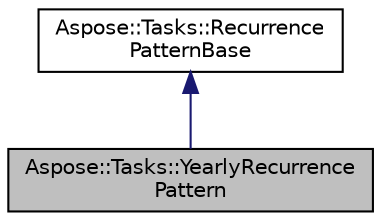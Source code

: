 digraph "Aspose::Tasks::YearlyRecurrencePattern"
{
 // LATEX_PDF_SIZE
  edge [fontname="Helvetica",fontsize="10",labelfontname="Helvetica",labelfontsize="10"];
  node [fontname="Helvetica",fontsize="10",shape=record];
  Node1 [label="Aspose::Tasks::YearlyRecurrence\lPattern",height=0.2,width=0.4,color="black", fillcolor="grey75", style="filled", fontcolor="black",tooltip="Represents the set of parameters are used to create a yearly recurring task in a project."];
  Node2 -> Node1 [dir="back",color="midnightblue",fontsize="10",style="solid",fontname="Helvetica"];
  Node2 [label="Aspose::Tasks::Recurrence\lPatternBase",height=0.2,width=0.4,color="black", fillcolor="white", style="filled",URL="$class_aspose_1_1_tasks_1_1_recurrence_pattern_base.html",tooltip="Represents the base class of recurrence pattern."];
}
